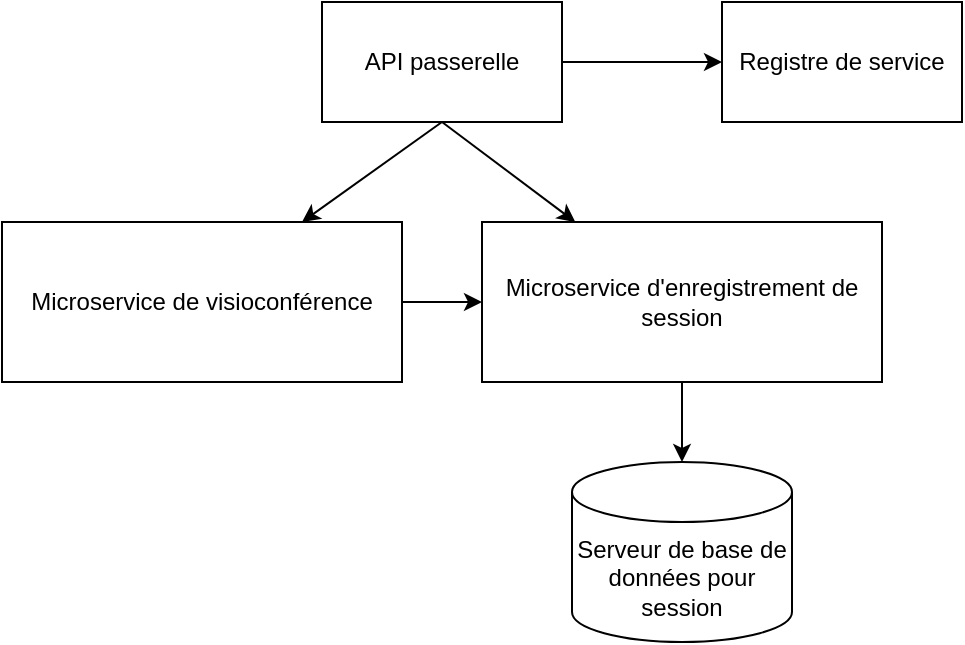 <mxfile version="17.5.0" type="github">
  <diagram id="00_8uSY0qCTc1xiecRlY" name="Page-1">
    <mxGraphModel dx="1422" dy="724" grid="1" gridSize="10" guides="1" tooltips="1" connect="1" arrows="1" fold="1" page="1" pageScale="1" pageWidth="827" pageHeight="1169" math="0" shadow="0">
      <root>
        <mxCell id="0" />
        <mxCell id="1" parent="0" />
        <mxCell id="mSyX9yeR8HHX13gMo7Nb-11" value="" style="edgeStyle=orthogonalEdgeStyle;rounded=0;orthogonalLoop=1;jettySize=auto;html=1;" edge="1" parent="1" source="mSyX9yeR8HHX13gMo7Nb-1" target="mSyX9yeR8HHX13gMo7Nb-10">
          <mxGeometry relative="1" as="geometry" />
        </mxCell>
        <mxCell id="mSyX9yeR8HHX13gMo7Nb-1" value="Microservice d&#39;enregistrement de session" style="rounded=0;whiteSpace=wrap;html=1;" vertex="1" parent="1">
          <mxGeometry x="400" y="200" width="200" height="80" as="geometry" />
        </mxCell>
        <mxCell id="mSyX9yeR8HHX13gMo7Nb-12" value="" style="edgeStyle=orthogonalEdgeStyle;rounded=0;orthogonalLoop=1;jettySize=auto;html=1;" edge="1" parent="1" source="mSyX9yeR8HHX13gMo7Nb-2" target="mSyX9yeR8HHX13gMo7Nb-1">
          <mxGeometry relative="1" as="geometry" />
        </mxCell>
        <mxCell id="mSyX9yeR8HHX13gMo7Nb-2" value="Microservice de visioconférence" style="rounded=0;whiteSpace=wrap;html=1;" vertex="1" parent="1">
          <mxGeometry x="160" y="200" width="200" height="80" as="geometry" />
        </mxCell>
        <mxCell id="mSyX9yeR8HHX13gMo7Nb-3" value="API passerelle" style="rounded=0;whiteSpace=wrap;html=1;" vertex="1" parent="1">
          <mxGeometry x="320" y="90" width="120" height="60" as="geometry" />
        </mxCell>
        <mxCell id="mSyX9yeR8HHX13gMo7Nb-4" value="" style="endArrow=classic;html=1;rounded=0;entryX=0.75;entryY=0;entryDx=0;entryDy=0;exitX=0.5;exitY=1;exitDx=0;exitDy=0;" edge="1" parent="1" source="mSyX9yeR8HHX13gMo7Nb-3" target="mSyX9yeR8HHX13gMo7Nb-2">
          <mxGeometry width="50" height="50" relative="1" as="geometry">
            <mxPoint x="390" y="400" as="sourcePoint" />
            <mxPoint x="440" y="350" as="targetPoint" />
          </mxGeometry>
        </mxCell>
        <mxCell id="mSyX9yeR8HHX13gMo7Nb-5" value="" style="endArrow=classic;html=1;rounded=0;exitX=0.5;exitY=1;exitDx=0;exitDy=0;" edge="1" parent="1" source="mSyX9yeR8HHX13gMo7Nb-3" target="mSyX9yeR8HHX13gMo7Nb-1">
          <mxGeometry width="50" height="50" relative="1" as="geometry">
            <mxPoint x="390" y="170" as="sourcePoint" />
            <mxPoint x="330" y="250" as="targetPoint" />
          </mxGeometry>
        </mxCell>
        <mxCell id="mSyX9yeR8HHX13gMo7Nb-6" value="Registre de service" style="rounded=0;whiteSpace=wrap;html=1;" vertex="1" parent="1">
          <mxGeometry x="520" y="90" width="120" height="60" as="geometry" />
        </mxCell>
        <mxCell id="mSyX9yeR8HHX13gMo7Nb-7" value="" style="endArrow=classic;html=1;rounded=0;entryX=0;entryY=0.5;entryDx=0;entryDy=0;exitX=1;exitY=0.5;exitDx=0;exitDy=0;" edge="1" parent="1" source="mSyX9yeR8HHX13gMo7Nb-3" target="mSyX9yeR8HHX13gMo7Nb-6">
          <mxGeometry width="50" height="50" relative="1" as="geometry">
            <mxPoint x="390" y="370" as="sourcePoint" />
            <mxPoint x="440" y="320" as="targetPoint" />
          </mxGeometry>
        </mxCell>
        <mxCell id="mSyX9yeR8HHX13gMo7Nb-10" value="Serveur de base de données pour session" style="shape=cylinder3;whiteSpace=wrap;html=1;boundedLbl=1;backgroundOutline=1;size=15;" vertex="1" parent="1">
          <mxGeometry x="445" y="320" width="110" height="90" as="geometry" />
        </mxCell>
      </root>
    </mxGraphModel>
  </diagram>
</mxfile>

